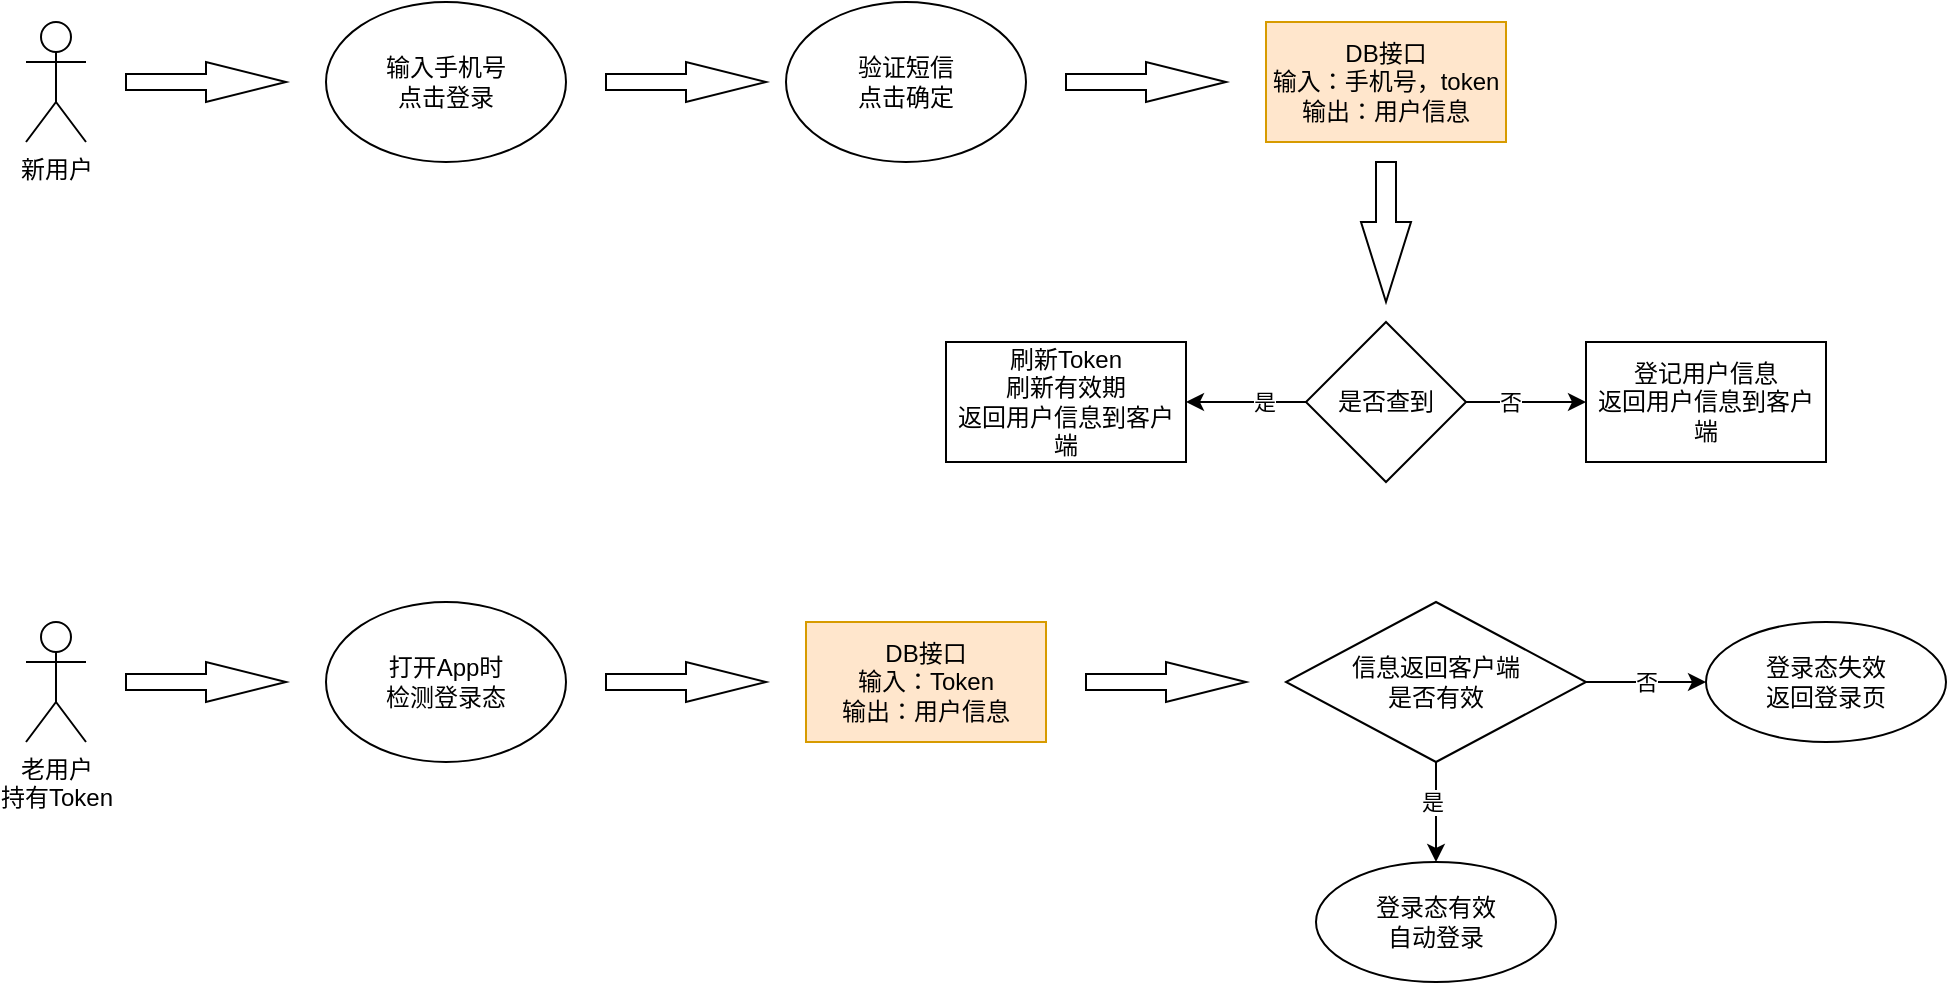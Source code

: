<mxfile version="20.6.0" type="github">
  <diagram id="A0qfIeXOlcU4Pk0J_GPy" name="第 1 页">
    <mxGraphModel dx="946" dy="614" grid="1" gridSize="10" guides="1" tooltips="1" connect="1" arrows="1" fold="1" page="1" pageScale="1" pageWidth="827" pageHeight="1169" math="0" shadow="0">
      <root>
        <mxCell id="0" />
        <mxCell id="1" parent="0" />
        <mxCell id="rvlrYfmOyBYncnp9-KPM-2" value="新用户" style="shape=umlActor;verticalLabelPosition=bottom;verticalAlign=top;html=1;outlineConnect=0;" vertex="1" parent="1">
          <mxGeometry x="50" y="60" width="30" height="60" as="geometry" />
        </mxCell>
        <mxCell id="rvlrYfmOyBYncnp9-KPM-4" value="" style="html=1;shadow=0;dashed=0;align=center;verticalAlign=middle;shape=mxgraph.arrows2.arrow;dy=0.6;dx=40;notch=0;" vertex="1" parent="1">
          <mxGeometry x="100" y="80" width="80" height="20" as="geometry" />
        </mxCell>
        <mxCell id="rvlrYfmOyBYncnp9-KPM-5" value="输入手机号&lt;br&gt;点击登录" style="ellipse;whiteSpace=wrap;html=1;" vertex="1" parent="1">
          <mxGeometry x="200" y="50" width="120" height="80" as="geometry" />
        </mxCell>
        <mxCell id="rvlrYfmOyBYncnp9-KPM-6" value="" style="html=1;shadow=0;dashed=0;align=center;verticalAlign=middle;shape=mxgraph.arrows2.arrow;dy=0.6;dx=40;notch=0;" vertex="1" parent="1">
          <mxGeometry x="340" y="80" width="80" height="20" as="geometry" />
        </mxCell>
        <mxCell id="rvlrYfmOyBYncnp9-KPM-7" value="验证短信&lt;br&gt;点击确定" style="ellipse;whiteSpace=wrap;html=1;" vertex="1" parent="1">
          <mxGeometry x="430" y="50" width="120" height="80" as="geometry" />
        </mxCell>
        <mxCell id="rvlrYfmOyBYncnp9-KPM-8" value="" style="html=1;shadow=0;dashed=0;align=center;verticalAlign=middle;shape=mxgraph.arrows2.arrow;dy=0.6;dx=40;notch=0;" vertex="1" parent="1">
          <mxGeometry x="570" y="80" width="80" height="20" as="geometry" />
        </mxCell>
        <mxCell id="rvlrYfmOyBYncnp9-KPM-13" value="DB接口&lt;br&gt;输入：手机号，token&lt;br&gt;输出：用户信息" style="rounded=0;whiteSpace=wrap;html=1;fillColor=#ffe6cc;strokeColor=#d79b00;" vertex="1" parent="1">
          <mxGeometry x="670" y="60" width="120" height="60" as="geometry" />
        </mxCell>
        <mxCell id="rvlrYfmOyBYncnp9-KPM-16" value="" style="html=1;shadow=0;dashed=0;align=center;verticalAlign=middle;shape=mxgraph.arrows2.arrow;dy=0.6;dx=40;direction=south;notch=0;" vertex="1" parent="1">
          <mxGeometry x="717.5" y="130" width="25" height="70" as="geometry" />
        </mxCell>
        <mxCell id="rvlrYfmOyBYncnp9-KPM-24" style="edgeStyle=orthogonalEdgeStyle;rounded=0;orthogonalLoop=1;jettySize=auto;html=1;exitX=0.5;exitY=1;exitDx=0;exitDy=0;" edge="1" parent="1" source="rvlrYfmOyBYncnp9-KPM-17">
          <mxGeometry relative="1" as="geometry">
            <mxPoint x="730" y="290" as="targetPoint" />
          </mxGeometry>
        </mxCell>
        <mxCell id="rvlrYfmOyBYncnp9-KPM-31" value="" style="edgeStyle=orthogonalEdgeStyle;rounded=0;orthogonalLoop=1;jettySize=auto;html=1;" edge="1" parent="1" source="rvlrYfmOyBYncnp9-KPM-17" target="rvlrYfmOyBYncnp9-KPM-30">
          <mxGeometry relative="1" as="geometry" />
        </mxCell>
        <mxCell id="rvlrYfmOyBYncnp9-KPM-35" value="否" style="edgeLabel;html=1;align=center;verticalAlign=middle;resizable=0;points=[];" vertex="1" connectable="0" parent="rvlrYfmOyBYncnp9-KPM-31">
          <mxGeometry x="-0.267" y="1" relative="1" as="geometry">
            <mxPoint y="1" as="offset" />
          </mxGeometry>
        </mxCell>
        <mxCell id="rvlrYfmOyBYncnp9-KPM-33" value="" style="edgeStyle=orthogonalEdgeStyle;rounded=0;orthogonalLoop=1;jettySize=auto;html=1;" edge="1" parent="1" source="rvlrYfmOyBYncnp9-KPM-17" target="rvlrYfmOyBYncnp9-KPM-32">
          <mxGeometry relative="1" as="geometry" />
        </mxCell>
        <mxCell id="rvlrYfmOyBYncnp9-KPM-34" value="是" style="edgeLabel;html=1;align=center;verticalAlign=middle;resizable=0;points=[];" vertex="1" connectable="0" parent="rvlrYfmOyBYncnp9-KPM-33">
          <mxGeometry x="-0.3" y="4" relative="1" as="geometry">
            <mxPoint y="-4" as="offset" />
          </mxGeometry>
        </mxCell>
        <mxCell id="rvlrYfmOyBYncnp9-KPM-17" value="是否查到" style="rhombus;whiteSpace=wrap;html=1;" vertex="1" parent="1">
          <mxGeometry x="690" y="210" width="80" height="80" as="geometry" />
        </mxCell>
        <mxCell id="rvlrYfmOyBYncnp9-KPM-30" value="登记用户信息&lt;br&gt;返回用户信息到客户端" style="whiteSpace=wrap;html=1;" vertex="1" parent="1">
          <mxGeometry x="830" y="220" width="120" height="60" as="geometry" />
        </mxCell>
        <mxCell id="rvlrYfmOyBYncnp9-KPM-32" value="刷新Token&lt;br&gt;刷新有效期&lt;br&gt;返回用户信息到客户端" style="whiteSpace=wrap;html=1;" vertex="1" parent="1">
          <mxGeometry x="510" y="220" width="120" height="60" as="geometry" />
        </mxCell>
        <mxCell id="rvlrYfmOyBYncnp9-KPM-36" value="老用户&lt;br&gt;持有Token" style="shape=umlActor;verticalLabelPosition=bottom;verticalAlign=top;html=1;outlineConnect=0;" vertex="1" parent="1">
          <mxGeometry x="50" y="360" width="30" height="60" as="geometry" />
        </mxCell>
        <mxCell id="rvlrYfmOyBYncnp9-KPM-42" value="" style="html=1;shadow=0;dashed=0;align=center;verticalAlign=middle;shape=mxgraph.arrows2.arrow;dy=0.6;dx=40;notch=0;" vertex="1" parent="1">
          <mxGeometry x="100" y="380" width="80" height="20" as="geometry" />
        </mxCell>
        <mxCell id="rvlrYfmOyBYncnp9-KPM-43" value="打开App时&lt;br&gt;检测登录态" style="ellipse;whiteSpace=wrap;html=1;" vertex="1" parent="1">
          <mxGeometry x="200" y="350" width="120" height="80" as="geometry" />
        </mxCell>
        <mxCell id="rvlrYfmOyBYncnp9-KPM-45" value="" style="html=1;shadow=0;dashed=0;align=center;verticalAlign=middle;shape=mxgraph.arrows2.arrow;dy=0.6;dx=40;notch=0;" vertex="1" parent="1">
          <mxGeometry x="340" y="380" width="80" height="20" as="geometry" />
        </mxCell>
        <mxCell id="rvlrYfmOyBYncnp9-KPM-46" value="DB接口&lt;br&gt;输入：Token&lt;br&gt;输出：用户信息" style="rounded=0;whiteSpace=wrap;html=1;fillColor=#ffe6cc;strokeColor=#d79b00;" vertex="1" parent="1">
          <mxGeometry x="440" y="360" width="120" height="60" as="geometry" />
        </mxCell>
        <mxCell id="rvlrYfmOyBYncnp9-KPM-47" value="" style="html=1;shadow=0;dashed=0;align=center;verticalAlign=middle;shape=mxgraph.arrows2.arrow;dy=0.6;dx=40;notch=0;" vertex="1" parent="1">
          <mxGeometry x="580" y="380" width="80" height="20" as="geometry" />
        </mxCell>
        <mxCell id="rvlrYfmOyBYncnp9-KPM-51" value="" style="edgeStyle=orthogonalEdgeStyle;rounded=0;orthogonalLoop=1;jettySize=auto;html=1;" edge="1" parent="1" source="rvlrYfmOyBYncnp9-KPM-48" target="rvlrYfmOyBYncnp9-KPM-50">
          <mxGeometry relative="1" as="geometry" />
        </mxCell>
        <mxCell id="rvlrYfmOyBYncnp9-KPM-55" value="是" style="edgeLabel;html=1;align=center;verticalAlign=middle;resizable=0;points=[];" vertex="1" connectable="0" parent="rvlrYfmOyBYncnp9-KPM-51">
          <mxGeometry x="-0.22" y="-2" relative="1" as="geometry">
            <mxPoint as="offset" />
          </mxGeometry>
        </mxCell>
        <mxCell id="rvlrYfmOyBYncnp9-KPM-54" value="否" style="edgeStyle=orthogonalEdgeStyle;rounded=0;orthogonalLoop=1;jettySize=auto;html=1;" edge="1" parent="1" source="rvlrYfmOyBYncnp9-KPM-48" target="rvlrYfmOyBYncnp9-KPM-53">
          <mxGeometry relative="1" as="geometry" />
        </mxCell>
        <mxCell id="rvlrYfmOyBYncnp9-KPM-48" value="信息返回客户端&lt;br&gt;是否有效" style="rhombus;whiteSpace=wrap;html=1;rounded=0;" vertex="1" parent="1">
          <mxGeometry x="680" y="350" width="150" height="80" as="geometry" />
        </mxCell>
        <mxCell id="rvlrYfmOyBYncnp9-KPM-50" value="登录态有效&lt;br&gt;自动登录" style="ellipse;whiteSpace=wrap;html=1;rounded=0;" vertex="1" parent="1">
          <mxGeometry x="695" y="480" width="120" height="60" as="geometry" />
        </mxCell>
        <mxCell id="rvlrYfmOyBYncnp9-KPM-53" value="登录态失效&lt;br&gt;返回登录页" style="ellipse;whiteSpace=wrap;html=1;rounded=0;" vertex="1" parent="1">
          <mxGeometry x="890" y="360" width="120" height="60" as="geometry" />
        </mxCell>
      </root>
    </mxGraphModel>
  </diagram>
</mxfile>
